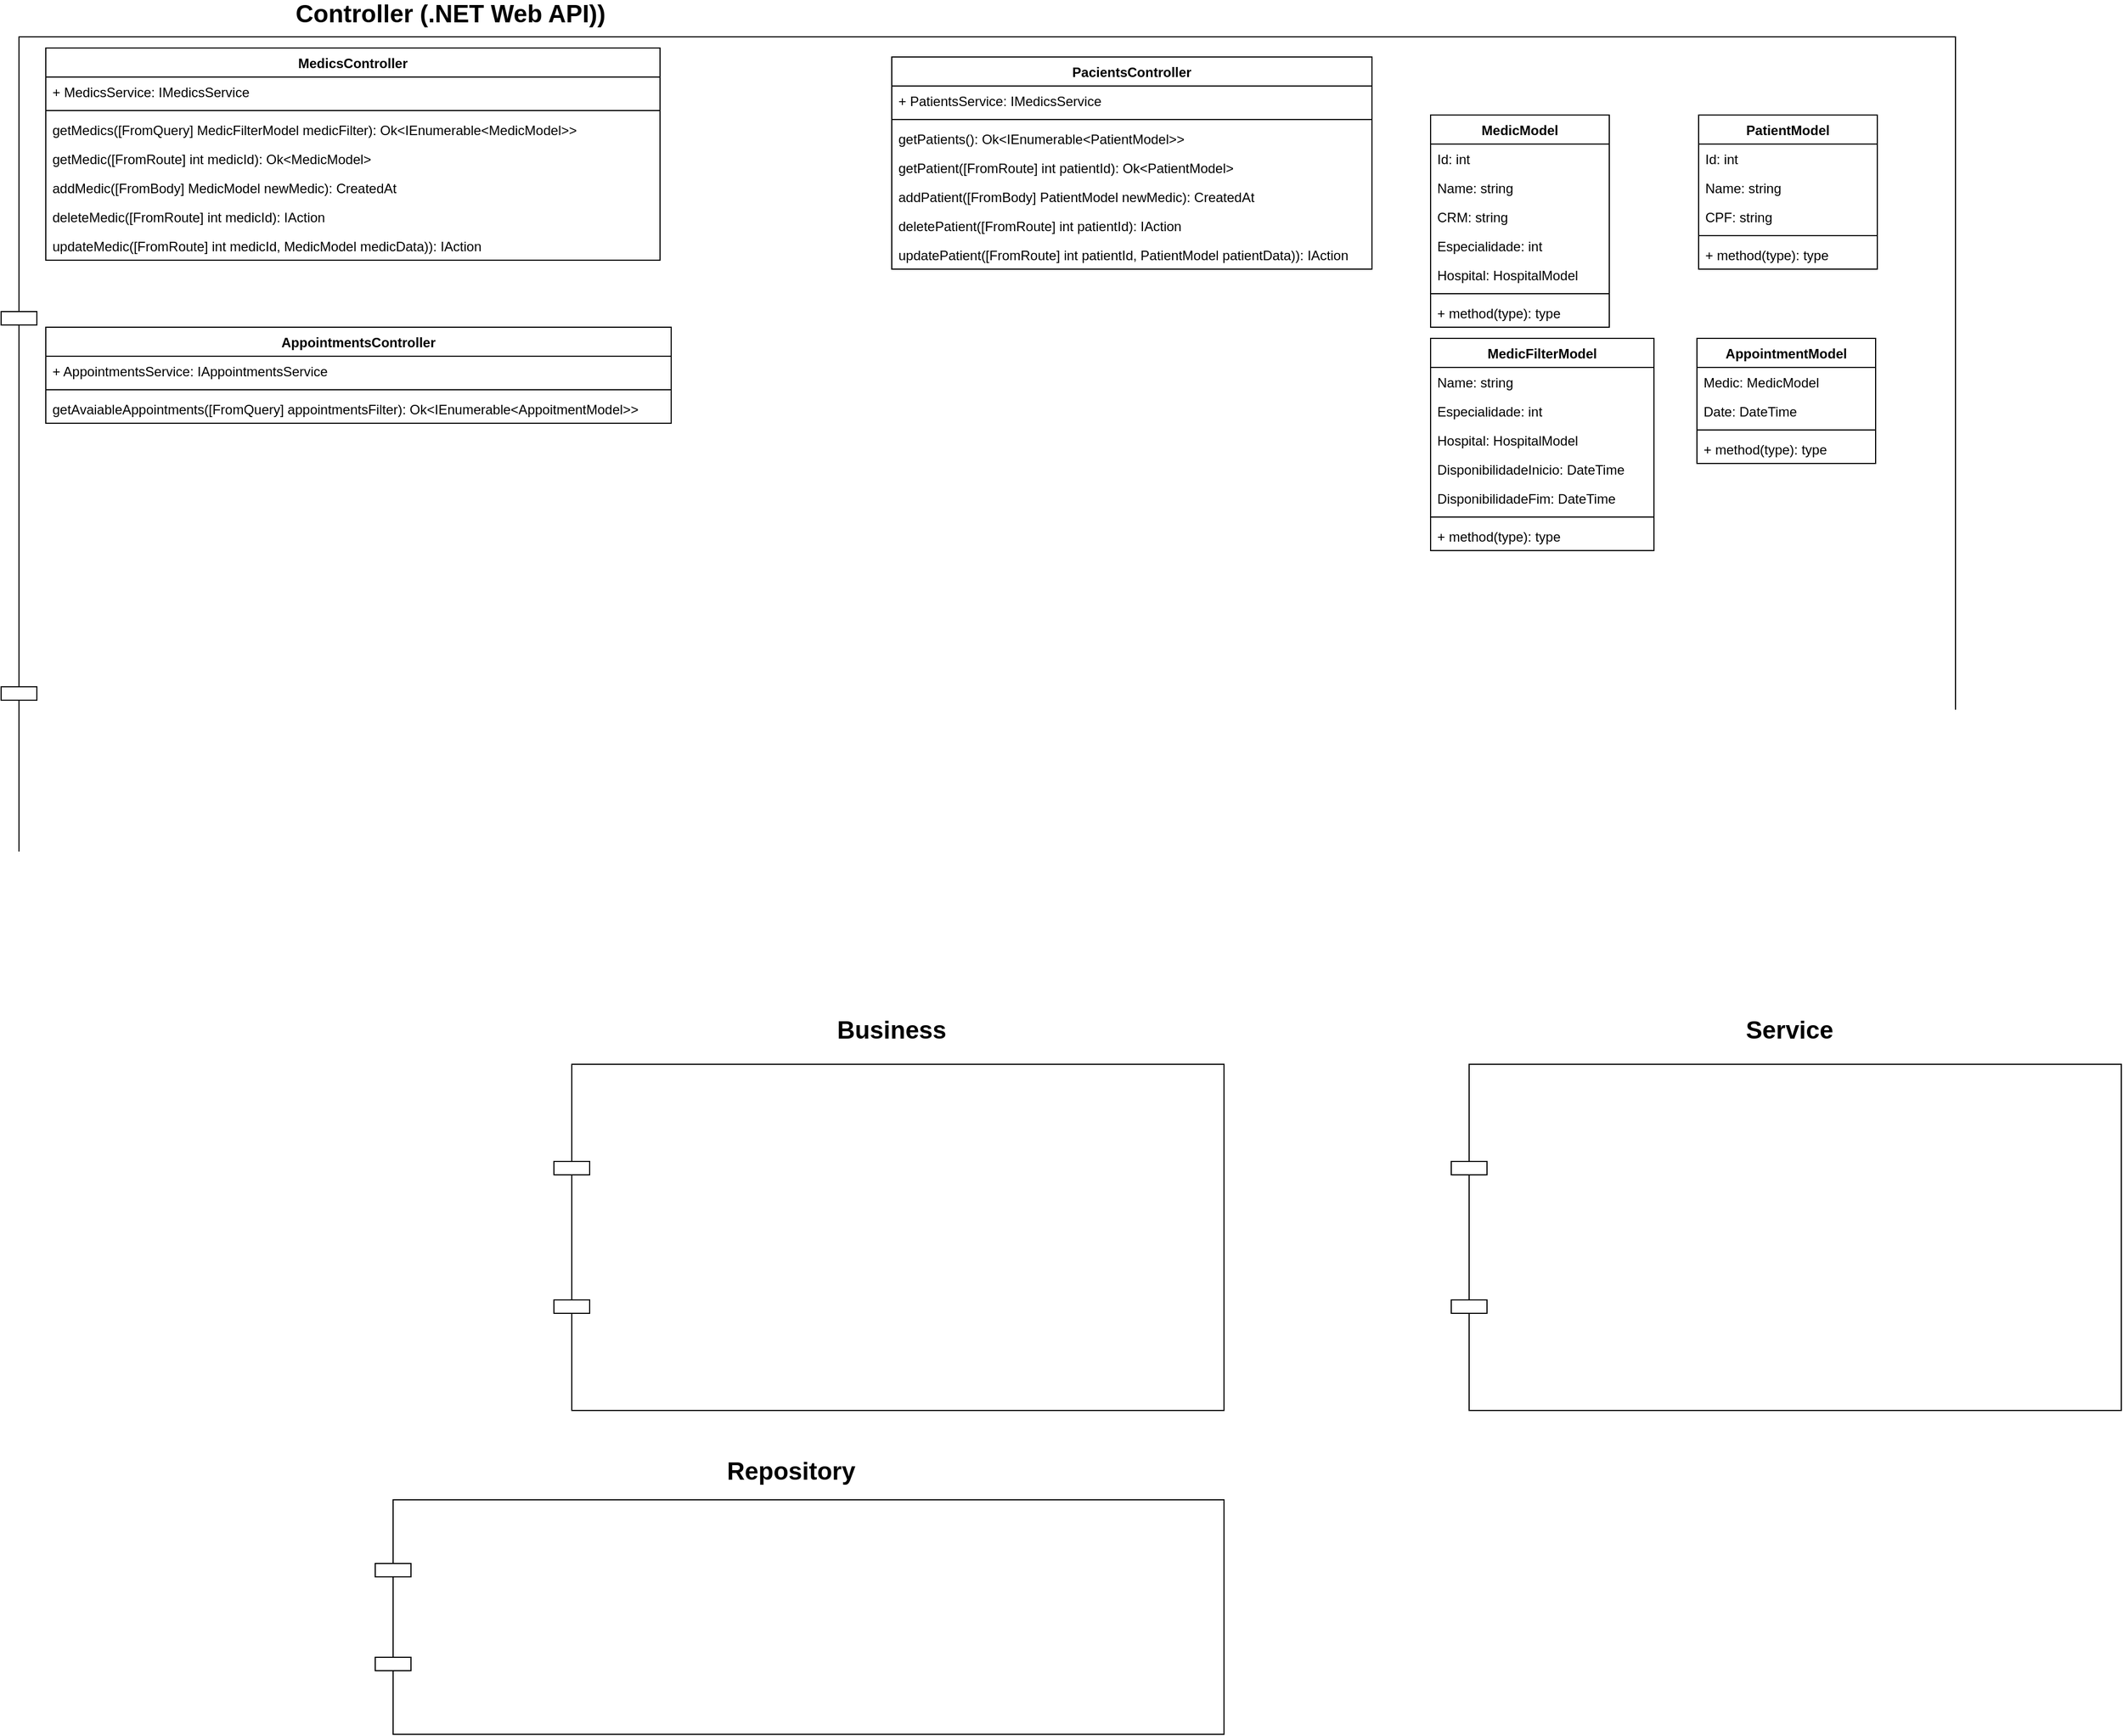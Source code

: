 <mxfile version="12.3.4" type="github" pages="1">
  <diagram id="QFaych85ZG0VaQsIKV3E" name="Page-1">
    <mxGraphModel dx="1005" dy="562" grid="1" gridSize="10" guides="1" tooltips="1" connect="1" arrows="1" fold="1" page="1" pageScale="1" pageWidth="850" pageHeight="1100" math="0" shadow="0">
      <root>
        <mxCell id="0"/>
        <mxCell id="1" parent="0"/>
        <mxCell id="j8hB8es19KLFHc6PdqS8-4" value="Controller (.NET Web API))" style="text;html=1;strokeColor=none;fillColor=none;align=center;verticalAlign=middle;whiteSpace=wrap;rounded=0;fontSize=22;fontStyle=1" vertex="1" parent="1">
          <mxGeometry x="270" y="30" width="305" height="20" as="geometry"/>
        </mxCell>
        <mxCell id="j8hB8es19KLFHc6PdqS8-5" value="Business" style="text;html=1;strokeColor=none;fillColor=none;align=center;verticalAlign=middle;whiteSpace=wrap;rounded=0;fontSize=22;fontStyle=1" vertex="1" parent="1">
          <mxGeometry x="665" y="940" width="305" height="20" as="geometry"/>
        </mxCell>
        <mxCell id="j8hB8es19KLFHc6PdqS8-6" value="Repository" style="text;html=1;strokeColor=none;fillColor=none;align=center;verticalAlign=middle;whiteSpace=wrap;rounded=0;fontSize=22;fontStyle=1" vertex="1" parent="1">
          <mxGeometry x="575" y="1335" width="305" height="20" as="geometry"/>
        </mxCell>
        <mxCell id="j8hB8es19KLFHc6PdqS8-7" value="" style="shape=component;align=left;spacingLeft=36;fontSize=22;" vertex="1" parent="1">
          <mxGeometry x="20" y="60" width="1750" height="840" as="geometry"/>
        </mxCell>
        <mxCell id="j8hB8es19KLFHc6PdqS8-8" value="" style="shape=component;align=left;spacingLeft=36;fontSize=22;" vertex="1" parent="1">
          <mxGeometry x="515" y="980" width="600" height="310" as="geometry"/>
        </mxCell>
        <mxCell id="j8hB8es19KLFHc6PdqS8-9" value="" style="shape=component;align=left;spacingLeft=36;fontSize=22;" vertex="1" parent="1">
          <mxGeometry x="355" y="1370" width="760" height="210" as="geometry"/>
        </mxCell>
        <mxCell id="j8hB8es19KLFHc6PdqS8-11" value="MedicsController" style="swimlane;fontStyle=1;align=center;verticalAlign=top;childLayout=stackLayout;horizontal=1;startSize=26;horizontalStack=0;resizeParent=1;resizeParentMax=0;resizeLast=0;collapsible=1;marginBottom=0;fontSize=12;" vertex="1" parent="1">
          <mxGeometry x="60" y="70" width="550" height="190" as="geometry"/>
        </mxCell>
        <mxCell id="j8hB8es19KLFHc6PdqS8-12" value="+ MedicsService: IMedicsService" style="text;strokeColor=none;fillColor=none;align=left;verticalAlign=top;spacingLeft=4;spacingRight=4;overflow=hidden;rotatable=0;points=[[0,0.5],[1,0.5]];portConstraint=eastwest;" vertex="1" parent="j8hB8es19KLFHc6PdqS8-11">
          <mxGeometry y="26" width="550" height="26" as="geometry"/>
        </mxCell>
        <mxCell id="j8hB8es19KLFHc6PdqS8-13" value="" style="line;strokeWidth=1;fillColor=none;align=left;verticalAlign=middle;spacingTop=-1;spacingLeft=3;spacingRight=3;rotatable=0;labelPosition=right;points=[];portConstraint=eastwest;" vertex="1" parent="j8hB8es19KLFHc6PdqS8-11">
          <mxGeometry y="52" width="550" height="8" as="geometry"/>
        </mxCell>
        <mxCell id="j8hB8es19KLFHc6PdqS8-14" value="getMedics([FromQuery] MedicFilterModel medicFilter): Ok&lt;IEnumerable&lt;MedicModel&gt;&gt;" style="text;strokeColor=none;fillColor=none;align=left;verticalAlign=top;spacingLeft=4;spacingRight=4;overflow=hidden;rotatable=0;points=[[0,0.5],[1,0.5]];portConstraint=eastwest;" vertex="1" parent="j8hB8es19KLFHc6PdqS8-11">
          <mxGeometry y="60" width="550" height="26" as="geometry"/>
        </mxCell>
        <mxCell id="j8hB8es19KLFHc6PdqS8-15" value="getMedic([FromRoute] int medicId): Ok&lt;MedicModel&gt;" style="text;strokeColor=none;fillColor=none;align=left;verticalAlign=top;spacingLeft=4;spacingRight=4;overflow=hidden;rotatable=0;points=[[0,0.5],[1,0.5]];portConstraint=eastwest;" vertex="1" parent="j8hB8es19KLFHc6PdqS8-11">
          <mxGeometry y="86" width="550" height="26" as="geometry"/>
        </mxCell>
        <mxCell id="j8hB8es19KLFHc6PdqS8-16" value="addMedic([FromBody] MedicModel newMedic): CreatedAt" style="text;strokeColor=none;fillColor=none;align=left;verticalAlign=top;spacingLeft=4;spacingRight=4;overflow=hidden;rotatable=0;points=[[0,0.5],[1,0.5]];portConstraint=eastwest;" vertex="1" parent="j8hB8es19KLFHc6PdqS8-11">
          <mxGeometry y="112" width="550" height="26" as="geometry"/>
        </mxCell>
        <mxCell id="j8hB8es19KLFHc6PdqS8-17" value="deleteMedic([FromRoute] int medicId): IAction" style="text;strokeColor=none;fillColor=none;align=left;verticalAlign=top;spacingLeft=4;spacingRight=4;overflow=hidden;rotatable=0;points=[[0,0.5],[1,0.5]];portConstraint=eastwest;" vertex="1" parent="j8hB8es19KLFHc6PdqS8-11">
          <mxGeometry y="138" width="550" height="26" as="geometry"/>
        </mxCell>
        <mxCell id="j8hB8es19KLFHc6PdqS8-18" value="updateMedic([FromRoute] int medicId, MedicModel medicData)): IAction" style="text;strokeColor=none;fillColor=none;align=left;verticalAlign=top;spacingLeft=4;spacingRight=4;overflow=hidden;rotatable=0;points=[[0,0.5],[1,0.5]];portConstraint=eastwest;" vertex="1" parent="j8hB8es19KLFHc6PdqS8-11">
          <mxGeometry y="164" width="550" height="26" as="geometry"/>
        </mxCell>
        <mxCell id="j8hB8es19KLFHc6PdqS8-19" value="PacientsController" style="swimlane;fontStyle=1;align=center;verticalAlign=top;childLayout=stackLayout;horizontal=1;startSize=26;horizontalStack=0;resizeParent=1;resizeParentMax=0;resizeLast=0;collapsible=1;marginBottom=0;fontSize=12;" vertex="1" parent="1">
          <mxGeometry x="817.5" y="78" width="430" height="190" as="geometry"/>
        </mxCell>
        <mxCell id="j8hB8es19KLFHc6PdqS8-20" value="+ PatientsService: IMedicsService" style="text;strokeColor=none;fillColor=none;align=left;verticalAlign=top;spacingLeft=4;spacingRight=4;overflow=hidden;rotatable=0;points=[[0,0.5],[1,0.5]];portConstraint=eastwest;" vertex="1" parent="j8hB8es19KLFHc6PdqS8-19">
          <mxGeometry y="26" width="430" height="26" as="geometry"/>
        </mxCell>
        <mxCell id="j8hB8es19KLFHc6PdqS8-21" value="" style="line;strokeWidth=1;fillColor=none;align=left;verticalAlign=middle;spacingTop=-1;spacingLeft=3;spacingRight=3;rotatable=0;labelPosition=right;points=[];portConstraint=eastwest;" vertex="1" parent="j8hB8es19KLFHc6PdqS8-19">
          <mxGeometry y="52" width="430" height="8" as="geometry"/>
        </mxCell>
        <mxCell id="j8hB8es19KLFHc6PdqS8-22" value="getPatients(): Ok&lt;IEnumerable&lt;PatientModel&gt;&gt;" style="text;strokeColor=none;fillColor=none;align=left;verticalAlign=top;spacingLeft=4;spacingRight=4;overflow=hidden;rotatable=0;points=[[0,0.5],[1,0.5]];portConstraint=eastwest;" vertex="1" parent="j8hB8es19KLFHc6PdqS8-19">
          <mxGeometry y="60" width="430" height="26" as="geometry"/>
        </mxCell>
        <mxCell id="j8hB8es19KLFHc6PdqS8-23" value="getPatient([FromRoute] int patientId): Ok&lt;PatientModel&gt;" style="text;strokeColor=none;fillColor=none;align=left;verticalAlign=top;spacingLeft=4;spacingRight=4;overflow=hidden;rotatable=0;points=[[0,0.5],[1,0.5]];portConstraint=eastwest;" vertex="1" parent="j8hB8es19KLFHc6PdqS8-19">
          <mxGeometry y="86" width="430" height="26" as="geometry"/>
        </mxCell>
        <mxCell id="j8hB8es19KLFHc6PdqS8-24" value="addPatient([FromBody] PatientModel newMedic): CreatedAt" style="text;strokeColor=none;fillColor=none;align=left;verticalAlign=top;spacingLeft=4;spacingRight=4;overflow=hidden;rotatable=0;points=[[0,0.5],[1,0.5]];portConstraint=eastwest;" vertex="1" parent="j8hB8es19KLFHc6PdqS8-19">
          <mxGeometry y="112" width="430" height="26" as="geometry"/>
        </mxCell>
        <mxCell id="j8hB8es19KLFHc6PdqS8-25" value="deletePatient([FromRoute] int patientId): IAction" style="text;strokeColor=none;fillColor=none;align=left;verticalAlign=top;spacingLeft=4;spacingRight=4;overflow=hidden;rotatable=0;points=[[0,0.5],[1,0.5]];portConstraint=eastwest;" vertex="1" parent="j8hB8es19KLFHc6PdqS8-19">
          <mxGeometry y="138" width="430" height="26" as="geometry"/>
        </mxCell>
        <mxCell id="j8hB8es19KLFHc6PdqS8-26" value="updatePatient([FromRoute] int patientId, PatientModel patientData)): IAction" style="text;strokeColor=none;fillColor=none;align=left;verticalAlign=top;spacingLeft=4;spacingRight=4;overflow=hidden;rotatable=0;points=[[0,0.5],[1,0.5]];portConstraint=eastwest;" vertex="1" parent="j8hB8es19KLFHc6PdqS8-19">
          <mxGeometry y="164" width="430" height="26" as="geometry"/>
        </mxCell>
        <mxCell id="j8hB8es19KLFHc6PdqS8-28" value="MedicModel" style="swimlane;fontStyle=1;align=center;verticalAlign=top;childLayout=stackLayout;horizontal=1;startSize=26;horizontalStack=0;resizeParent=1;resizeParentMax=0;resizeLast=0;collapsible=1;marginBottom=0;fontSize=12;" vertex="1" parent="1">
          <mxGeometry x="1300" y="130" width="160" height="190" as="geometry"/>
        </mxCell>
        <mxCell id="j8hB8es19KLFHc6PdqS8-29" value="Id: int" style="text;strokeColor=none;fillColor=none;align=left;verticalAlign=top;spacingLeft=4;spacingRight=4;overflow=hidden;rotatable=0;points=[[0,0.5],[1,0.5]];portConstraint=eastwest;" vertex="1" parent="j8hB8es19KLFHc6PdqS8-28">
          <mxGeometry y="26" width="160" height="26" as="geometry"/>
        </mxCell>
        <mxCell id="j8hB8es19KLFHc6PdqS8-36" value="Name: string" style="text;strokeColor=none;fillColor=none;align=left;verticalAlign=top;spacingLeft=4;spacingRight=4;overflow=hidden;rotatable=0;points=[[0,0.5],[1,0.5]];portConstraint=eastwest;" vertex="1" parent="j8hB8es19KLFHc6PdqS8-28">
          <mxGeometry y="52" width="160" height="26" as="geometry"/>
        </mxCell>
        <mxCell id="j8hB8es19KLFHc6PdqS8-37" value="CRM: string" style="text;strokeColor=none;fillColor=none;align=left;verticalAlign=top;spacingLeft=4;spacingRight=4;overflow=hidden;rotatable=0;points=[[0,0.5],[1,0.5]];portConstraint=eastwest;" vertex="1" parent="j8hB8es19KLFHc6PdqS8-28">
          <mxGeometry y="78" width="160" height="26" as="geometry"/>
        </mxCell>
        <mxCell id="j8hB8es19KLFHc6PdqS8-41" value="Especialidade: int" style="text;strokeColor=none;fillColor=none;align=left;verticalAlign=top;spacingLeft=4;spacingRight=4;overflow=hidden;rotatable=0;points=[[0,0.5],[1,0.5]];portConstraint=eastwest;" vertex="1" parent="j8hB8es19KLFHc6PdqS8-28">
          <mxGeometry y="104" width="160" height="26" as="geometry"/>
        </mxCell>
        <mxCell id="j8hB8es19KLFHc6PdqS8-51" value="Hospital: HospitalModel" style="text;strokeColor=none;fillColor=none;align=left;verticalAlign=top;spacingLeft=4;spacingRight=4;overflow=hidden;rotatable=0;points=[[0,0.5],[1,0.5]];portConstraint=eastwest;" vertex="1" parent="j8hB8es19KLFHc6PdqS8-28">
          <mxGeometry y="130" width="160" height="26" as="geometry"/>
        </mxCell>
        <mxCell id="j8hB8es19KLFHc6PdqS8-30" value="" style="line;strokeWidth=1;fillColor=none;align=left;verticalAlign=middle;spacingTop=-1;spacingLeft=3;spacingRight=3;rotatable=0;labelPosition=right;points=[];portConstraint=eastwest;" vertex="1" parent="j8hB8es19KLFHc6PdqS8-28">
          <mxGeometry y="156" width="160" height="8" as="geometry"/>
        </mxCell>
        <mxCell id="j8hB8es19KLFHc6PdqS8-31" value="+ method(type): type" style="text;strokeColor=none;fillColor=none;align=left;verticalAlign=top;spacingLeft=4;spacingRight=4;overflow=hidden;rotatable=0;points=[[0,0.5],[1,0.5]];portConstraint=eastwest;" vertex="1" parent="j8hB8es19KLFHc6PdqS8-28">
          <mxGeometry y="164" width="160" height="26" as="geometry"/>
        </mxCell>
        <mxCell id="j8hB8es19KLFHc6PdqS8-32" value="PatientModel" style="swimlane;fontStyle=1;align=center;verticalAlign=top;childLayout=stackLayout;horizontal=1;startSize=26;horizontalStack=0;resizeParent=1;resizeParentMax=0;resizeLast=0;collapsible=1;marginBottom=0;fontSize=12;" vertex="1" parent="1">
          <mxGeometry x="1540" y="130" width="160" height="138" as="geometry"/>
        </mxCell>
        <mxCell id="j8hB8es19KLFHc6PdqS8-33" value="Id: int" style="text;strokeColor=none;fillColor=none;align=left;verticalAlign=top;spacingLeft=4;spacingRight=4;overflow=hidden;rotatable=0;points=[[0,0.5],[1,0.5]];portConstraint=eastwest;" vertex="1" parent="j8hB8es19KLFHc6PdqS8-32">
          <mxGeometry y="26" width="160" height="26" as="geometry"/>
        </mxCell>
        <mxCell id="j8hB8es19KLFHc6PdqS8-38" value="Name: string" style="text;strokeColor=none;fillColor=none;align=left;verticalAlign=top;spacingLeft=4;spacingRight=4;overflow=hidden;rotatable=0;points=[[0,0.5],[1,0.5]];portConstraint=eastwest;" vertex="1" parent="j8hB8es19KLFHc6PdqS8-32">
          <mxGeometry y="52" width="160" height="26" as="geometry"/>
        </mxCell>
        <mxCell id="j8hB8es19KLFHc6PdqS8-39" value="CPF: string" style="text;strokeColor=none;fillColor=none;align=left;verticalAlign=top;spacingLeft=4;spacingRight=4;overflow=hidden;rotatable=0;points=[[0,0.5],[1,0.5]];portConstraint=eastwest;" vertex="1" parent="j8hB8es19KLFHc6PdqS8-32">
          <mxGeometry y="78" width="160" height="26" as="geometry"/>
        </mxCell>
        <mxCell id="j8hB8es19KLFHc6PdqS8-34" value="" style="line;strokeWidth=1;fillColor=none;align=left;verticalAlign=middle;spacingTop=-1;spacingLeft=3;spacingRight=3;rotatable=0;labelPosition=right;points=[];portConstraint=eastwest;" vertex="1" parent="j8hB8es19KLFHc6PdqS8-32">
          <mxGeometry y="104" width="160" height="8" as="geometry"/>
        </mxCell>
        <mxCell id="j8hB8es19KLFHc6PdqS8-35" value="+ method(type): type" style="text;strokeColor=none;fillColor=none;align=left;verticalAlign=top;spacingLeft=4;spacingRight=4;overflow=hidden;rotatable=0;points=[[0,0.5],[1,0.5]];portConstraint=eastwest;" vertex="1" parent="j8hB8es19KLFHc6PdqS8-32">
          <mxGeometry y="112" width="160" height="26" as="geometry"/>
        </mxCell>
        <mxCell id="j8hB8es19KLFHc6PdqS8-42" value="AppointmentsController" style="swimlane;fontStyle=1;align=center;verticalAlign=top;childLayout=stackLayout;horizontal=1;startSize=26;horizontalStack=0;resizeParent=1;resizeParentMax=0;resizeLast=0;collapsible=1;marginBottom=0;fontSize=12;" vertex="1" parent="1">
          <mxGeometry x="60" y="320" width="560" height="86" as="geometry"/>
        </mxCell>
        <mxCell id="j8hB8es19KLFHc6PdqS8-43" value="+ AppointmentsService: IAppointmentsService" style="text;strokeColor=none;fillColor=none;align=left;verticalAlign=top;spacingLeft=4;spacingRight=4;overflow=hidden;rotatable=0;points=[[0,0.5],[1,0.5]];portConstraint=eastwest;" vertex="1" parent="j8hB8es19KLFHc6PdqS8-42">
          <mxGeometry y="26" width="560" height="26" as="geometry"/>
        </mxCell>
        <mxCell id="j8hB8es19KLFHc6PdqS8-44" value="" style="line;strokeWidth=1;fillColor=none;align=left;verticalAlign=middle;spacingTop=-1;spacingLeft=3;spacingRight=3;rotatable=0;labelPosition=right;points=[];portConstraint=eastwest;" vertex="1" parent="j8hB8es19KLFHc6PdqS8-42">
          <mxGeometry y="52" width="560" height="8" as="geometry"/>
        </mxCell>
        <mxCell id="j8hB8es19KLFHc6PdqS8-45" value="getAvaiableAppointments([FromQuery] appointmentsFilter): Ok&lt;IEnumerable&lt;AppoitmentModel&gt;&gt;" style="text;strokeColor=none;fillColor=none;align=left;verticalAlign=top;spacingLeft=4;spacingRight=4;overflow=hidden;rotatable=0;points=[[0,0.5],[1,0.5]];portConstraint=eastwest;" vertex="1" parent="j8hB8es19KLFHc6PdqS8-42">
          <mxGeometry y="60" width="560" height="26" as="geometry"/>
        </mxCell>
        <mxCell id="j8hB8es19KLFHc6PdqS8-52" value="MedicFilterModel" style="swimlane;fontStyle=1;align=center;verticalAlign=top;childLayout=stackLayout;horizontal=1;startSize=26;horizontalStack=0;resizeParent=1;resizeParentMax=0;resizeLast=0;collapsible=1;marginBottom=0;fontSize=12;" vertex="1" parent="1">
          <mxGeometry x="1300" y="330" width="200" height="190" as="geometry"/>
        </mxCell>
        <mxCell id="j8hB8es19KLFHc6PdqS8-54" value="Name: string" style="text;strokeColor=none;fillColor=none;align=left;verticalAlign=top;spacingLeft=4;spacingRight=4;overflow=hidden;rotatable=0;points=[[0,0.5],[1,0.5]];portConstraint=eastwest;" vertex="1" parent="j8hB8es19KLFHc6PdqS8-52">
          <mxGeometry y="26" width="200" height="26" as="geometry"/>
        </mxCell>
        <mxCell id="j8hB8es19KLFHc6PdqS8-56" value="Especialidade: int" style="text;strokeColor=none;fillColor=none;align=left;verticalAlign=top;spacingLeft=4;spacingRight=4;overflow=hidden;rotatable=0;points=[[0,0.5],[1,0.5]];portConstraint=eastwest;" vertex="1" parent="j8hB8es19KLFHc6PdqS8-52">
          <mxGeometry y="52" width="200" height="26" as="geometry"/>
        </mxCell>
        <mxCell id="j8hB8es19KLFHc6PdqS8-57" value="Hospital: HospitalModel" style="text;strokeColor=none;fillColor=none;align=left;verticalAlign=top;spacingLeft=4;spacingRight=4;overflow=hidden;rotatable=0;points=[[0,0.5],[1,0.5]];portConstraint=eastwest;" vertex="1" parent="j8hB8es19KLFHc6PdqS8-52">
          <mxGeometry y="78" width="200" height="26" as="geometry"/>
        </mxCell>
        <mxCell id="j8hB8es19KLFHc6PdqS8-60" value="DisponibilidadeInicio: DateTime" style="text;strokeColor=none;fillColor=none;align=left;verticalAlign=top;spacingLeft=4;spacingRight=4;overflow=hidden;rotatable=0;points=[[0,0.5],[1,0.5]];portConstraint=eastwest;" vertex="1" parent="j8hB8es19KLFHc6PdqS8-52">
          <mxGeometry y="104" width="200" height="26" as="geometry"/>
        </mxCell>
        <mxCell id="j8hB8es19KLFHc6PdqS8-61" value="DisponibilidadeFim: DateTime" style="text;strokeColor=none;fillColor=none;align=left;verticalAlign=top;spacingLeft=4;spacingRight=4;overflow=hidden;rotatable=0;points=[[0,0.5],[1,0.5]];portConstraint=eastwest;" vertex="1" parent="j8hB8es19KLFHc6PdqS8-52">
          <mxGeometry y="130" width="200" height="26" as="geometry"/>
        </mxCell>
        <mxCell id="j8hB8es19KLFHc6PdqS8-58" value="" style="line;strokeWidth=1;fillColor=none;align=left;verticalAlign=middle;spacingTop=-1;spacingLeft=3;spacingRight=3;rotatable=0;labelPosition=right;points=[];portConstraint=eastwest;" vertex="1" parent="j8hB8es19KLFHc6PdqS8-52">
          <mxGeometry y="156" width="200" height="8" as="geometry"/>
        </mxCell>
        <mxCell id="j8hB8es19KLFHc6PdqS8-59" value="+ method(type): type" style="text;strokeColor=none;fillColor=none;align=left;verticalAlign=top;spacingLeft=4;spacingRight=4;overflow=hidden;rotatable=0;points=[[0,0.5],[1,0.5]];portConstraint=eastwest;" vertex="1" parent="j8hB8es19KLFHc6PdqS8-52">
          <mxGeometry y="164" width="200" height="26" as="geometry"/>
        </mxCell>
        <mxCell id="j8hB8es19KLFHc6PdqS8-62" value="AppointmentModel" style="swimlane;fontStyle=1;align=center;verticalAlign=top;childLayout=stackLayout;horizontal=1;startSize=26;horizontalStack=0;resizeParent=1;resizeParentMax=0;resizeLast=0;collapsible=1;marginBottom=0;fontSize=12;" vertex="1" parent="1">
          <mxGeometry x="1538.5" y="330" width="160" height="112" as="geometry"/>
        </mxCell>
        <mxCell id="j8hB8es19KLFHc6PdqS8-64" value="Medic: MedicModel" style="text;strokeColor=none;fillColor=none;align=left;verticalAlign=top;spacingLeft=4;spacingRight=4;overflow=hidden;rotatable=0;points=[[0,0.5],[1,0.5]];portConstraint=eastwest;" vertex="1" parent="j8hB8es19KLFHc6PdqS8-62">
          <mxGeometry y="26" width="160" height="26" as="geometry"/>
        </mxCell>
        <mxCell id="j8hB8es19KLFHc6PdqS8-65" value="Date: DateTime" style="text;strokeColor=none;fillColor=none;align=left;verticalAlign=top;spacingLeft=4;spacingRight=4;overflow=hidden;rotatable=0;points=[[0,0.5],[1,0.5]];portConstraint=eastwest;" vertex="1" parent="j8hB8es19KLFHc6PdqS8-62">
          <mxGeometry y="52" width="160" height="26" as="geometry"/>
        </mxCell>
        <mxCell id="j8hB8es19KLFHc6PdqS8-66" value="" style="line;strokeWidth=1;fillColor=none;align=left;verticalAlign=middle;spacingTop=-1;spacingLeft=3;spacingRight=3;rotatable=0;labelPosition=right;points=[];portConstraint=eastwest;" vertex="1" parent="j8hB8es19KLFHc6PdqS8-62">
          <mxGeometry y="78" width="160" height="8" as="geometry"/>
        </mxCell>
        <mxCell id="j8hB8es19KLFHc6PdqS8-67" value="+ method(type): type" style="text;strokeColor=none;fillColor=none;align=left;verticalAlign=top;spacingLeft=4;spacingRight=4;overflow=hidden;rotatable=0;points=[[0,0.5],[1,0.5]];portConstraint=eastwest;" vertex="1" parent="j8hB8es19KLFHc6PdqS8-62">
          <mxGeometry y="86" width="160" height="26" as="geometry"/>
        </mxCell>
        <mxCell id="j8hB8es19KLFHc6PdqS8-69" value="Service" style="text;html=1;strokeColor=none;fillColor=none;align=center;verticalAlign=middle;whiteSpace=wrap;rounded=0;fontSize=22;fontStyle=1" vertex="1" parent="1">
          <mxGeometry x="1468.5" y="940" width="305" height="20" as="geometry"/>
        </mxCell>
        <mxCell id="j8hB8es19KLFHc6PdqS8-70" value="" style="shape=component;align=left;spacingLeft=36;fontSize=22;" vertex="1" parent="1">
          <mxGeometry x="1318.5" y="980" width="600" height="310" as="geometry"/>
        </mxCell>
      </root>
    </mxGraphModel>
  </diagram>
</mxfile>
